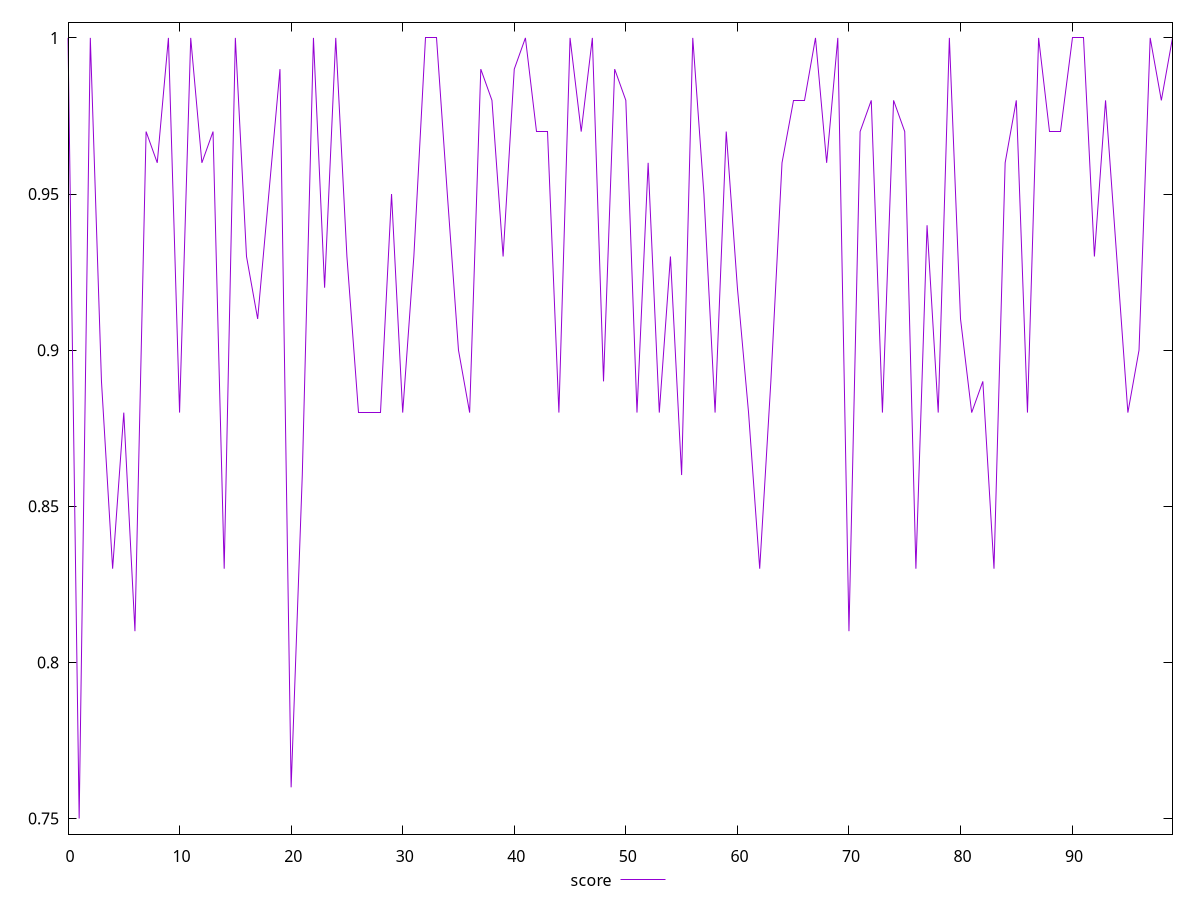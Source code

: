 reset

$score <<EOF
0 1
1 0.75
2 1
3 0.89
4 0.83
5 0.88
6 0.81
7 0.97
8 0.96
9 1
10 0.88
11 1
12 0.96
13 0.97
14 0.83
15 1
16 0.93
17 0.91
18 0.95
19 0.99
20 0.76
21 0.86
22 1
23 0.92
24 1
25 0.93
26 0.88
27 0.88
28 0.88
29 0.95
30 0.88
31 0.93
32 1
33 1
34 0.95
35 0.9
36 0.88
37 0.99
38 0.98
39 0.93
40 0.99
41 1
42 0.97
43 0.97
44 0.88
45 1
46 0.97
47 1
48 0.89
49 0.99
50 0.98
51 0.88
52 0.96
53 0.88
54 0.93
55 0.86
56 1
57 0.95
58 0.88
59 0.97
60 0.92
61 0.88
62 0.83
63 0.89
64 0.96
65 0.98
66 0.98
67 1
68 0.96
69 1
70 0.81
71 0.97
72 0.98
73 0.88
74 0.98
75 0.97
76 0.83
77 0.94
78 0.88
79 1
80 0.91
81 0.88
82 0.89
83 0.83
84 0.96
85 0.98
86 0.88
87 1
88 0.97
89 0.97
90 1
91 1
92 0.93
93 0.98
94 0.93
95 0.88
96 0.9
97 1
98 0.98
99 1
EOF

set key outside below
set xrange [0:99]
set yrange [0.745:1.005]
set trange [0.745:1.005]
set terminal svg size 640, 500 enhanced background rgb 'white'
set output "report_00019_2021-02-10T18-14-37.922Z//unused-css-rules/samples/pages/score/values.svg"

plot $score title "score" with line

reset

